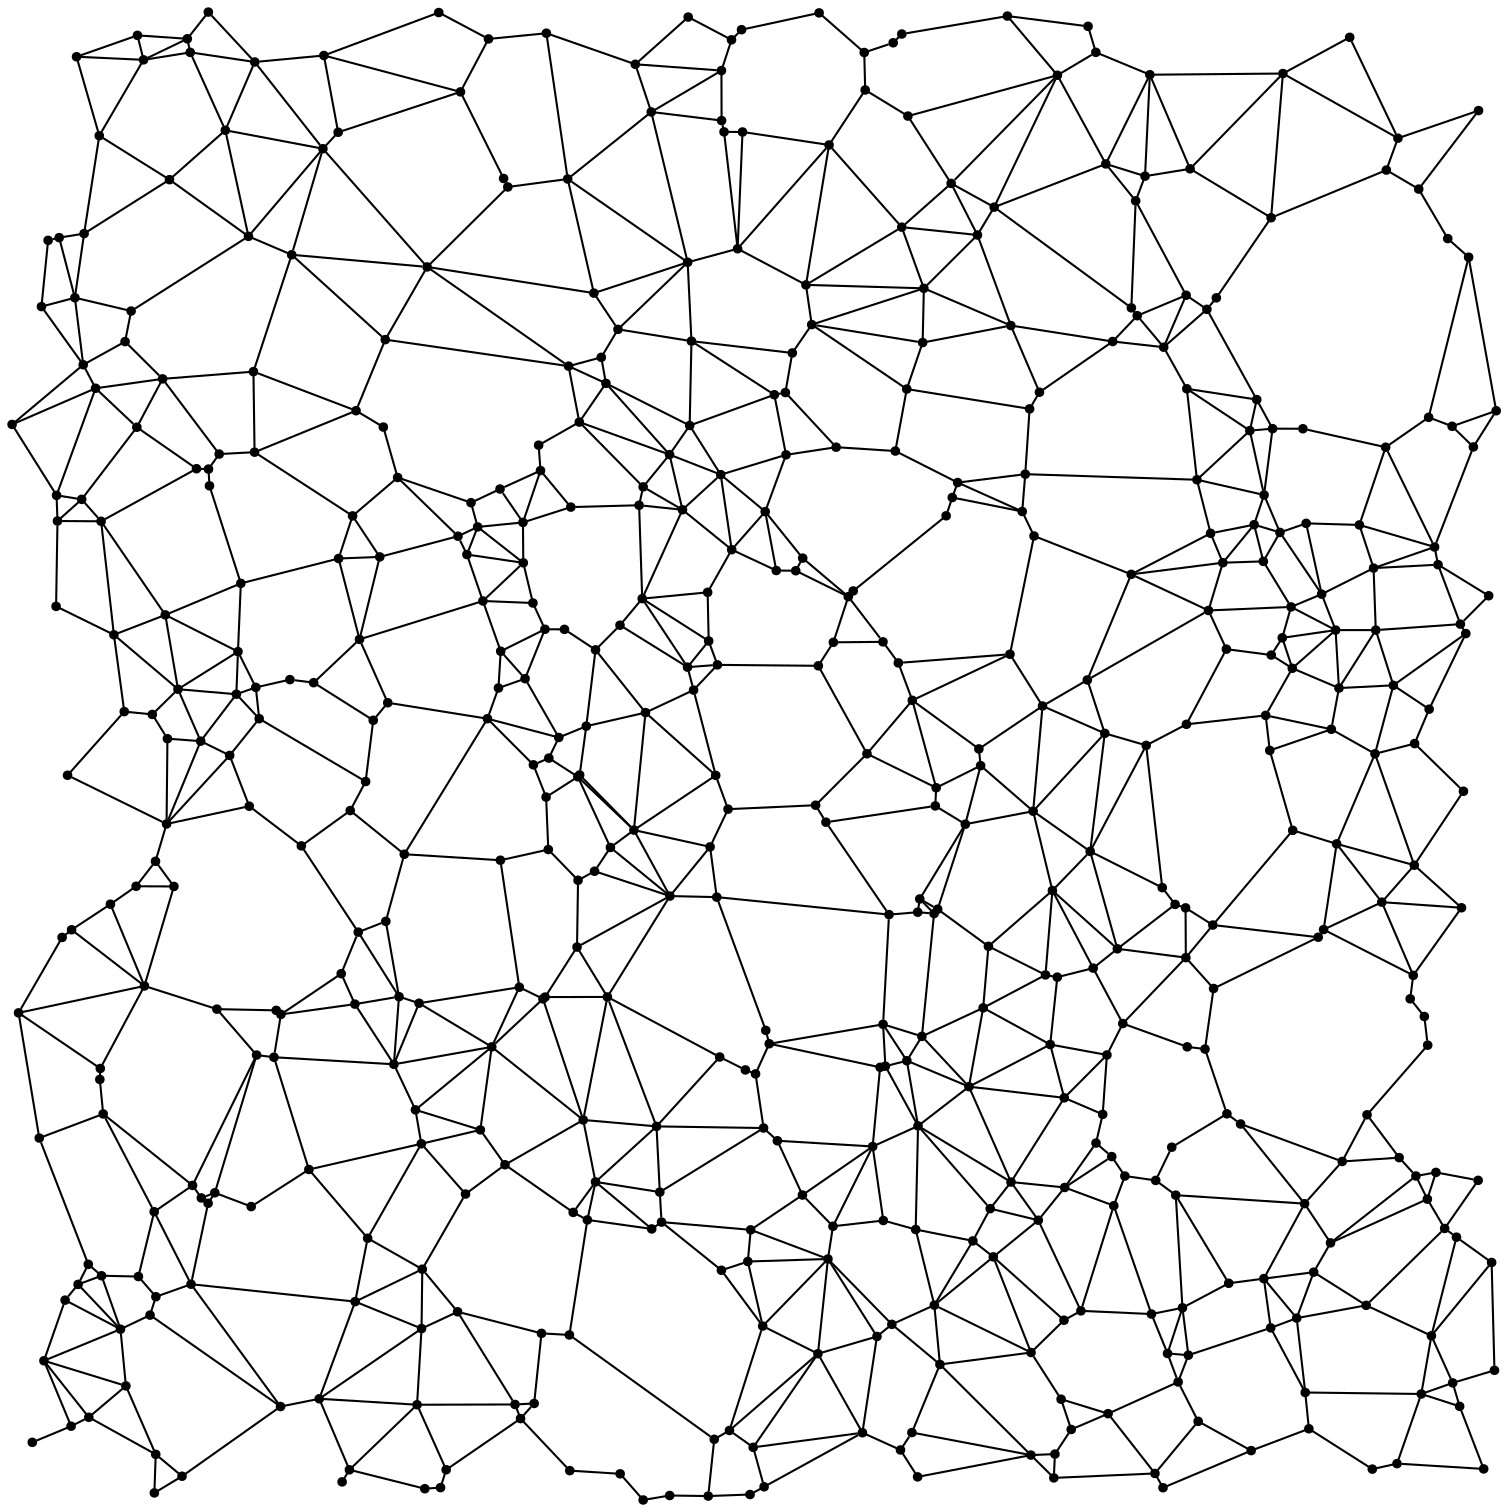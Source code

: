 graph {
	graph [layout=nop, splines=line, bb="1.46,-0.88,716.46,715.94"];
	node [label="", shape=point, height=0.05, width=0.05];
	edge [len=1.00];
0--38; 0--55; 0--65; 0--291; 1--178; 1--265; 1--286; 1--417; 2--39; 2--382; 2--404; 3--77;
3--153; 3--199; 3--239; 3--319; 4--8; 4--136; 4--372; 5--28; 5--33; 5--275; 5--307; 6--87;
6--115; 6--180; 6--318; 6--326; 7--190; 7--204; 7--394; 7--404; 7--406; 7--497; 8--222; 8--316;
9--246; 9--284; 9--356; 10--35; 10--221; 10--354; 11--78; 11--219; 11--391; 11--488; 12--154; 12--250;
12--458; 12--482; 13--352; 13--386; 13--416; 14--155; 14--377; 15--214; 15--230; 15--250; 15--406; 16--46;
16--192; 17--107; 17--126; 17--212; 17--290; 18--85; 18--129; 18--201; 18--213; 18--349; 19--52; 19--74;
19--189; 20--115; 20--390; 21--104; 21--220; 21--412; 21--471; 22--148; 22--156; 22--238; 22--292; 22--364;
23--116; 23--158; 23--273; 23--289; 24--116; 24--243; 24--299; 24--464; 25--137; 25--359; 26--160; 26--314;
26--362; 26--413; 27--49; 27--225; 27--353; 27--359; 28--163; 28--204; 28--311; 28--451; 28--477; 28--479;
29--168; 29--248; 29--276; 30--183; 30--281; 30--296; 30--437; 31--315; 31--390; 31--430; 32--113; 32--226;
32--299; 33--275; 33--394; 34--35; 34--173; 34--221; 34--322; 35--221; 35--243; 36--281; 36--450; 36--455;
37--68; 37--123; 37--210; 37--375; 38--65; 38--171; 38--291; 39--382; 39--435; 40--103; 40--139; 40--142;
40--194; 40--285; 40--387; 41--164; 41--347; 41--392; 41--399; 41--405; 42--44; 42--112; 42--137; 42--236;
42--313; 43--69; 43--100; 43--454; 44--80; 44--95; 44--109; 44--236; 45--149; 45--155; 46--124; 46--369;
46--403; 47--54; 47--282; 47--441; 48--126; 48--166; 48--206; 48--212; 48--277; 49--325; 49--329; 49--353;
49--359; 50--55; 50--65; 50--215; 50--327; 50--332; 51--185; 51--186; 51--203; 51--296; 51--401; 52--272;
53--144; 53--151; 53--207; 53--321; 53--455; 54--179; 54--239; 54--378; 54--452; 55--385; 56--350; 56--372;
56--492; 57--111; 57--170; 57--277; 58--67; 58--186; 58--191; 58--203; 58--364; 59--355; 59--446; 60--163;
60--287; 60--298; 60--311; 60--377; 61--249; 61--348; 62--86; 62--159; 62--335; 62--365; 62--426; 63--211;
63--304; 63--435; 64--231; 64--409; 65--177; 65--332; 66--348; 66--436; 67--175; 67--186; 67--363; 67--364;
68--210; 68--384; 69--100; 69--171; 69--177; 70--246; 70--356; 70--362; 70--408; 71--181; 71--257; 71--291;
71--335; 71--385; 72--94; 72--135; 72--304; 73--130; 73--147; 73--496; 74--189; 74--254; 75--102; 75--139;
75--142; 75--216; 75--379; 76--186; 76--363; 76--459; 77--199; 77--319; 77--425; 78--97; 78--488; 79--272;
79--344; 79--487; 80--95; 80--236; 80--387; 81--153; 81--179; 81--185; 81--239; 82--89; 82--158; 82--226;
82--439; 83--257; 83--335; 83--365; 84--181; 84--257; 84--443; 85--143; 85--201; 85--309; 86--159; 86--169;
86--484; 87--115; 87--301; 87--430; 88--200; 88--227; 88--295; 88--441; 89--113; 89--198; 89--226; 90--117;
90--310; 90--360; 90--411; 90--428; 91--105; 91--127; 91--166; 91--312; 91--314; 92--173; 92--188; 92--221;
92--374; 92--483; 93--118; 93--281; 93--296; 93--336; 93--343; 94--308; 94--382; 94--499; 95--109; 95--169;
95--484; 96--214; 96--224; 96--230; 96--330; 96--490; 97--132; 97--258; 97--477; 98--357; 98--419; 98--422;
99--320; 99--328; 99--340; 100--171; 100--182; 101--136; 101--220; 101--460; 102--379; 102--431; 103--128; 103--142;
103--285; 103--453; 104--176; 104--352; 104--471; 105--233; 105--421; 106--215; 106--327; 106--330; 107--271; 107--290;
107--427; 108--334; 108--428; 108--443; 109--169; 109--313; 110--145; 110--293; 110--303; 111--150; 111--235; 111--331;
111--393; 112--137; 112--143; 112--213; 112--313; 113--198; 113--226; 113--397; 113--456; 114--344; 114--432; 114--487;
115--318; 116--158; 116--273; 116--299; 117--360; 117--428; 117--470; 118--162; 118--209; 118--260; 118--343; 119--360;
119--398; 120--248; 120--276; 120--417; 120--440; 121--130; 121--146; 121--267; 121--423; 121--441; 122--153; 122--185;
122--368; 123--242; 123--269; 123--357; 123--375; 124--346; 124--369; 125--309; 125--347; 125--396; 125--405; 126--277;
126--444; 127--305; 127--381; 128--234; 128--334; 128--465; 129--341; 129--349; 129--380; 130--146; 130--267; 130--442;
131--338; 131--459; 131--495; 132--300; 132--424; 132--488; 133--243; 133--350; 133--492; 134--210; 134--398; 135--174;
135--478; 136--316; 136--460; 137--143; 138--437; 138--485; 139--142; 139--353; 139--486; 140--179; 140--197; 140--302;
141--192; 141--297; 141--302; 141--345; 141--378; 141--397; 142--234; 143--213; 144--207; 144--217; 144--326; 144--445;
145--241; 145--270; 146--239; 146--442; 146--457; 147--152; 147--157; 148--156; 148--238; 149--370; 150--176; 150--235;
150--471; 151--209; 151--321; 151--445; 152--157; 152--167; 152--244; 152--267; 153--239; 153--338; 154--177; 154--250;
154--332; 154--482; 155--261; 156--191; 156--438; 157--164; 157--167; 157--355; 157--399; 158--226; 159--340; 159--371;
159--426; 160--314; 160--421; 160--466; 161--207; 161--318; 161--450; 161--473; 162--260; 162--333; 162--336; 162--472;
163--278; 163--298; 163--311; 163--451; 164--253; 165--196; 165--440; 166--206; 166--277; 166--331; 167--244; 167--399;
167--414; 169--232; 169--484; 170--235; 170--361; 170--391; 171--182; 172--240; 172--356; 172--466; 173--483; 174--383;
174--432; 175--292; 176--274; 176--352; 176--415; 176--471; 177--332; 177--482; 178--286; 178--362; 179--239; 180--301;
180--326; 180--337; 180--447; 181--245; 181--280; 181--443; 182--426; 182--433; 182--489; 183--469; 183--473; 183--485;
184--425; 184--461; 185--186; 185--197; 185--401; 186--203; 187--268; 187--274; 187--386; 188--315; 188--390; 188--469;
188--473; 189--259; 189--272; 189--344; 190--204; 190--211; 190--339; 190--404; 191--203; 191--438; 192--197; 192--302;
192--345; 193--251; 193--351; 193--386; 194--225; 194--236; 194--353; 194--387; 195--288; 196--312; 196--440; 197--302;
197--401; 198--241; 199--338; 199--366; 200--283; 200--467; 201--349; 201--358; 202--211; 202--287; 203--306; 204--311;
205--266; 205--376; 205--384; 206--212; 206--288; 206--312; 207--318; 207--326; 208--280; 208--395; 209--260; 209--321;
211--339; 211--435; 212--271; 212--288; 213--313; 214--215; 214--230; 214--250; 214--332; 215--327; 215--332; 216--234;
216--310; 216--428; 216--431; 217--468; 217--474; 218--275; 218--307; 218--424; 219--261; 219--444; 220--361; 220--471;
222--273; 222--316; 222--350; 223--233; 223--393; 224--263; 224--389; 224--422; 225--236; 227--324; 227--380; 228--328;
228--433; 228--475; 228--489; 229--300; 229--460; 229--480; 230--389; 230--497; 231--293; 232--340; 232--481; 233--421;
233--466; 234--334; 235--471; 237--375; 237--395; 237--419; 238--292; 240--268; 241--270; 241--297; 241--397; 242--266;
242--323; 242--384; 243--354; 244--267; 244--341; 244--423; 245--395; 245--470; 247--359; 247--367; 247--436; 248--265;
248--276; 248--417; 249--252; 249--347; 249--396; 250--275; 250--332; 250--394; 251--301; 251--337; 252--347; 253--355;
254--259; 254--266; 254--376; 255--269; 255--357; 255--493; 256--458; 256--463; 256--482; 256--494; 258--451; 258--479;
259--323; 259--476; 261--278; 262--337; 262--342; 262--407; 263--308; 263--389; 263--493; 264--270; 264--283; 264--297;
264--452; 265--417; 266--384; 267--423; 268--274; 268--415; 269--323; 269--402; 269--476; 270--297; 270--303; 271--498;
272--344; 273--316; 273--350; 273--410; 273--464; 274--352; 275--307; 275--458; 276--440; 277--331; 278--298; 278--451;
279--288; 279--498; 280--327; 280--385; 282--283; 282--452; 284--356; 284--407; 285--387; 285--453; 286--381; 286--417;
287--339; 289--400; 289--410; 290--444; 291--335; 291--385; 291--426; 292--364; 293--303; 293--320; 293--420; 294--317;
294--333; 295--341; 295--423; 295--441; 296--437; 297--378; 297--397; 298--377; 299--322; 300--361; 300--424; 300--460;
300--488; 301--337; 302--378; 304--382; 304--478; 305--312; 305--417; 306--336; 306--472; 307--477; 308--493; 308--499;
310--411; 310--428; 310--449; 313--324; 314--381; 315--354; 316--410; 316--434; 316--460; 317--438; 317--472; 318--326;
319--457; 320--420; 321--343; 323--476; 324--467; 324--481; 325--353; 325--486; 325--491; 326--474; 328--340; 328--371;
328--475; 329--367; 329--448; 330--490; 331--393; 333--472; 335--365; 335--426; 337--447; 337--468; 341--380; 341--423;
342--356; 342--407; 343--455; 344--383; 345--397; 345--456; 346--462; 346--485; 347--405; 348--396; 349--414; 350--464;
351--416; 351--430; 352--386; 354--416; 354--492; 356--408; 357--493; 358--392; 358--399; 358--414; 360--411; 361--460;
361--471; 361--488; 363--459; 363--495; 365--465; 366--425; 367--448; 368--459; 369--403; 369--462; 369--483; 370--427;
371--489; 372--412; 373--389; 373--404; 373--497; 374--429; 374--462; 374--483; 378--452; 379--486; 383--402; 383--476;
387--484; 388--453; 388--465; 388--484; 391--488; 392--399; 392--405; 393--415; 394--406; 397--456; 400--418; 400--475;
401--437; 402--476; 402--499; 403--456; 404--497; 406--497; 408--413; 409--467; 409--481; 410--434; 412--416; 415--466;
418--433; 418--454; 420--439; 422--490; 423--441; 424--494; 426--489; 429--462; 429--469; 429--485; 431--449; 434--454;
434--463; 436--448; 438--472; 439--475; 442--457; 443--470; 446--496; 447--474; 451--479; 454--482; 461--496; 462--483;
467--481; 469--473; 477--479; 480--494; 486--491; 493--499;

0 [pos="498.814803,252.466178"];
1 [pos="34.463888,103.909401"];
2 [pos="506.294132,48.799620"];
3 [pos="309.578554,666.677914"];
4 [pos="274.438040,297.900372"];
5 [pos="396.801624,131.809786"];
6 [pos="110.428519,387.197671"];
7 [pos="445.456356,93.963505"];
8 [pos="282.365478,302.228629"];
9 [pos="31.345963,274.131883"];
10 [pos="236.233865,390.177260"];
11 [pos="278.910266,134.863959"];
12 [pos="421.961106,208.652966"];
13 [pos="182.164786,278.183413"];
14 [pos="357.005699,3.057140"];
15 [pos="472.277857,140.278750"];
16 [pos="255.523317,506.741745"];
17 [pos="244.188150,46.275697"];
18 [pos="555.541365,553.766705"];
19 [pos="712.953611,114.437652"];
20 [pos="136.125324,394.213482"];
21 [pos="246.247438,246.553843"];
22 [pos="65.869401,691.703794"];
23 [pos="340.517348,348.234878"];
24 [pos="278.390670,371.863312"];
25 [pos="622.366761,514.624534"];
26 [pos="46.498818,185.735274"];
27 [pos="649.488493,468.459925"];
28 [pos="394.388240,116.111526"];
29 [pos="31.101585,35.852186"];
30 [pos="119.168665,503.379443"];
31 [pos="176.130936,374.691983"];
32 [pos="294.579435,420.319086"];
33 [pos="420.967680,134.579047"];
34 [pos="258.544038,418.379538"];
35 [pos="249.016699,394.669362"];
36 [pos="97.051267,495.264137"];
37 [pos="641.223205,162.920668"];
38 [pos="471.426178,266.198800"];
39 [pos="511.155546,34.275094"];
40 [pos="638.062112,417.980555"];
41 [pos="548.899628,684.560931"];
42 [pos="603.715829,482.846368"];
43 [pos="437.479103,282.562316"];
44 [pos="598.957894,468.580688"];
45 [pos="318.414502,2.584807"];
46 [pos="256.418377,494.545438"];
47 [pos="377.276790,550.997812"];
48 [pos="199.322772,82.702717"];
49 [pos="685.576859,457.866810"];
50 [pos="501.082254,219.051805"];
51 [pos="136.994419,598.133522"];
52 [pos="714.315942,62.675871"];
53 [pos="45.512437,470.200366"];
54 [pos="328.874671,556.667983"];
55 [pos="504.475461,251.395030"];
56 [pos="259.106785,337.833336"];
57 [pos="220.414207,147.280861"];
58 [pos="105.137951,657.893310"];
59 [pos="429.843177,704.095845"];
60 [pos="410.932245,32.715926"];
61 [pos="706.680652,667.350622"];
62 [pos="527.261365,368.415689"];
63 [pos="502.806681,11.042383"];
64 [pos="451.118406,472.841788"];
65 [pos="468.909193,236.658907"];
66 [pos="691.893593,605.903612"];
67 [pos="119.250676,690.667782"];
68 [pos="668.579482,164.763112"];
69 [pos="445.326395,281.912400"];
70 [pos="5.889342,234.260102"];
71 [pos="533.307430,264.996127"];
72 [pos="572.093438,38.179884"];
73 [pos="412.276987,677.231390"];
74 [pos="696.073194,126.578411"];
75 [pos="665.785482,391.463686"];
76 [pos="159.294338,656.924381"];
77 [pos="343.272555,686.555702"];
78 [pos="309.798317,130.537483"];
79 [pos="697.598085,45.374969"];
80 [pos="603.379271,450.965525"];
81 [pos="282.033876,579.731111"];
82 [pos="341.327384,401.284552"];
83 [pos="554.857139,294.365113"];
84 [pos="566.047664,284.641781"];
85 [pos="576.277513,571.937007"];
86 [pos="518.901883,394.043190"];
87 [pos="121.391380,375.453569"];
88 [pos="432.223074,533.668368"];
89 [pos="337.143205,412.754515"];
90 [pos="660.246779,287.386934"];
91 [pos="88.676447,103.999364"];
92 [pos="228.769562,431.949002"];
93 [pos="75.013313,538.567878"];
94 [pos="562.486485,57.069645"];
95 [pos="583.942848,450.324003"];
96 [pos="508.035171,150.434971"];
97 [pos="314.513360,133.820802"];
98 [pos="551.719523,153.828746"];
99 [pos="428.185915,402.225434"];
100 [pos="438.470527,288.921675"];
101 [pos="258.620688,241.830658"];
102 [pos="682.964865,380.012068"];
103 [pos="617.284226,399.646186"];
104 [pos="198.138683,238.885678"];
105 [pos="96.858947,142.843709"];
106 [pos="526.272612,185.535394"];
107 [pos="246.843073,39.500421"];
108 [pos="617.484397,321.856385"];
109 [pos="578.068300,464.429129"];
110 [pos="378.926031,446.469395"];
111 [pos="199.211379,171.419448"];
112 [pos="596.904366,513.724739"];
113 [pos="305.240250,433.082136"];
114 [pos="667.553485,17.884412"];
115 [pos="119.765817,390.482259"];
116 [pos="306.806087,378.386504"];
117 [pos="632.312917,274.229198"];
118 [pos="42.856819,534.055390"];
119 [pos="673.875384,240.995502"];
120 [pos="57.399315,55.192578"];
121 [pos="383.839211,583.671928"];
122 [pos="240.727972,630.682283"];
123 [pos="623.172349,142.670616"];
124 [pos="236.996915,485.698896"];
125 [pos="607.099745,615.922947"];
126 [pos="216.626537,90.769371"];
127 [pos="71.800642,97.989150"];
128 [pos="604.494110,377.040892"];
129 [pos="531.071286,556.505842"];
130 [pos="394.925304,650.837102"];
131 [pos="231.446348,701.731391"];
132 [pos="313.681854,148.217512"];
133 [pos="260.418836,356.538673"];
134 [pos="682.272902,218.752467"];
135 [pos="597.534175,24.130464"];
136 [pos="273.945045,265.831633"];
137 [pos="607.802392,514.673017"];
138 [pos="180.972163,515.432988"];
139 [pos="657.343634,417.969078"];
140 [pos="285.590131,548.901626"];
141 [pos="318.350272,502.216669"];
142 [pos="639.670997,390.150914"];
143 [pos="600.205819,528.623353"];
144 [pos="51.650053,415.735352"];
145 [pos="369.587442,446.575357"];
146 [pos="351.030701,601.033790"];
147 [pos="432.764995,664.712555"];
148 [pos="33.709549,693.183831"];
149 [pos="305.709475,0.440698"];
150 [pos="196.394545,187.701897"];
151 [pos="24.571162,470.339590"];
152 [pos="453.533530,632.373555"];
153 [pos="269.470854,634.505692"];
154 [pos="432.264790,211.272735"];
155 [pos="336.933018,2.313168"];
156 [pos="44.632608,655.283290"];
157 [pos="504.529837,684.303605"];
158 [pos="329.892450,389.193903"];
159 [pos="497.385206,381.542503"];
160 [pos="89.387502,151.430895"];
161 [pos="112.576107,440.418203"];
162 [pos="36.922932,545.341102"];
163 [pos="389.589004,70.632481"];
164 [pos="522.983180,695.298479"];
165 [pos="71.073179,3.835972"];
166 [pos="167.458623,95.644342"];
167 [pos="474.175562,620.992152"];
168 [pos="12.476143,28.104663"];
169 [pos="539.956091,444.740933"];
170 [pos="239.377398,161.347356"];
171 [pos="447.054101,284.010007"];
172 [pos="101.088892,236.042186"];
173 [pos="252.771858,430.981343"];
174 [pos="625.236089,34.615311"];
175 [pos="96.982093,714.623590"];
176 [pos="186.046206,209.558200"];
177 [pos="439.500040,222.969138"];
178 [pos="39.357548,113.547291"];
179 [pos="293.601619,562.340729"];
180 [pos="93.304017,364.674799"];
181 [pos="566.176700,260.762640"];
182 [pos="460.319141,324.810509"];
183 [pos="166.213039,472.795284"];
184 [pos="352.915172,706.169131"];
185 [pos="201.994464,592.292570"];
186 [pos="151.974734,649.048566"];
187 [pos="160.760824,253.063626"];
188 [pos="169.548998,413.532682"];
189 [pos="684.044969,79.243334"];
190 [pos="448.147993,65.485308"];
191 [pos="78.325171,634.194199"];
192 [pos="275.043508,517.825211"];
193 [pos="141.621584,314.401057"];
194 [pos="631.372502,435.223203"];
195 [pos="161.200032,9.134767"];
196 [pos="84.356248,11.834979"];
197 [pos="269.897407,544.675389"];
198 [pos="336.645488,436.110446"];
199 [pos="301.928920,689.560660"];
200 [pos="426.737823,503.923385"];
201 [pos="566.311477,578.712557"];
202 [pos="437.430197,11.530548"];
203 [pos="116.234430,606.979196"];
204 [pos="425.063230,84.737645"];
205 [pos="686.222529,157.669470"];
206 [pos="150.222953,49.005947"];
207 [pos="76.321916,425.266462"];
208 [pos="566.831159,217.943499"];
209 [pos="24.125765,482.661908"];
210 [pos="653.166702,185.325797"];
211 [pos="491.796674,21.981198"];
212 [pos="197.160776,46.152328"];
213 [pos="566.656587,533.806264"];
214 [pos="482.262774,153.043754"];
215 [pos="507.825171,193.458844"];
216 [pos="656.967139,358.594895"];
217 [pos="56.629648,378.855583"];
218 [pos="370.125442,172.864077"];
219 [pos="270.293026,79.646919"];
220 [pos="257.601723,240.973802"];
221 [pos="237.316389,407.824676"];
222 [pos="289.979749,313.638305"];
223 [pos="117.549385,141.269155"];
224 [pos="531.581805,141.675150"];
225 [pos="623.931063,469.206754"];
226 [pos="327.000947,400.185984"];
227 [pos="491.187952,524.161723"];
228 [pos="446.338312,342.302786"];
229 [pos="342.426234,213.059333"];
230 [pos="495.346540,134.709652"];
231 [pos="406.518176,436.771926"];
232 [pos="493.304546,463.147824"];
233 [pos="100.085757,147.888235"];
234 [pos="636.011902,370.378783"];
235 [pos="227.535155,178.071872"];
236 [pos="611.352585,464.851544"];
237 [pos="585.896548,185.790581"];
238 [pos="62.948096,703.445933"];
239 [pos="327.059736,594.529901"];
240 [pos="129.579330,235.449046"];
241 [pos="348.194902,456.580277"];
242 [pos="635.635030,123.841100"];
243 [pos="265.200247,366.431589"];
244 [pos="466.143886,607.626481"];
245 [pos="579.490922,245.948673"];
246 [pos="26.794379,270.467345"];
247 [pos="682.720600,520.098925"];
248 [pos="18.073416,67.264604"];
249 [pos="667.987161,654.085318"];
250 [pos="437.643386,179.980563"];
251 [pos="116.615436,333.454218"];
252 [pos="644.832107,702.511984"];
253 [pos="519.244799,707.780203"];
254 [pos="690.416165,130.762782"];
255 [pos="586.768351,104.453742"];
256 [pos="366.211828,219.421500"];
257 [pos="561.034019,286.305106"];
258 [pos="343.262600,110.692513"];
259 [pos="652.736695,93.864734"];
260 [pos="2.777240,516.685863"];
261 [pos="339.813407,29.571620"];
262 [pos="71.611455,306.992254"];
263 [pos="549.670545,89.684871"];
264 [pos="374.256858,502.115953"];
265 [pos="28.228436,96.358491"];
266 [pos="682.096516,144.843872"];
267 [pos="429.812709,611.386870"];
268 [pos="131.814103,233.515755"];
269 [pos="603.625320,106.688515"];
270 [pos="364.278537,474.851918"];
271 [pos="211.142256,14.948612"];
272 [pos="694.273418,56.634522"];
273 [pos="301.253718,321.994266"];
274 [pos="167.327035,238.448660"];
275 [pos="415.858999,170.104276"];
276 [pos="39.592770,40.130653"];
277 [pos="199.675896,111.204225"];
278 [pos="347.122907,33.804688"];
279 [pos="200.889096,5.838012"];
280 [pos="535.920642,229.117532"];
281 [pos="102.196503,502.475405"];
282 [pos="373.961404,532.009212"];
283 [pos="398.320522,505.775507"];
284 [pos="49.983214,286.404090"];
285 [pos="612.464022,414.261751"];
286 [pos="45.714255,108.064525"];
287 [pos="429.210363,24.445920"];
288 [pos="164.699047,14.922329"];
289 [pos="346.440186,332.026082"];
290 [pos="253.370988,46.757432"];
291 [pos="502.130358,292.963758"];
292 [pos="86.888085,701.806254"];
293 [pos="404.167983,434.010992"];
294 [pos="20.069188,605.057079"];
295 [pos="439.849004,555.989830"];
296 [pos="118.632857,542.045507"];
297 [pos="342.923482,492.594261"];
298 [pos="358.512966,25.702251"];
299 [pos="282.828015,408.496180"];
300 [pos="312.106341,179.750283"];
301 [pos="107.216178,357.820596"];
302 [pos="287.814808,536.426541"];
303 [pos="382.266517,452.513856"];
304 [pos="551.348870,13.164950"];
305 [pos="68.998185,89.178105"];
306 [pos="59.922381,571.128543"];
307 [pos="382.141863,146.810466"];
308 [pos="557.393043,70.768092"];
309 [pos="580.821459,577.462232"];
310 [pos="675.825171,305.128710"];
311 [pos="417.910309,78.916275"];
312 [pos="131.632464,45.292038"];
313 [pos="571.510536,490.145430"];
314 [pos="70.994290,138.796798"];
315 [pos="183.099857,383.100631"];
316 [pos="318.547081,290.316035"];
317 [pos="25.379474,606.361889"];
318 [pos="111.200824,407.645991"];
319 [pos="343.333992,662.549694"];
320 [pos="420.810940,412.332177"];
321 [pos="36.186046,480.733322"];
322 [pos="267.918966,418.327908"];
323 [pos="627.543788,109.770257"];
324 [pos="489.096001,492.823494"];
325 [pos="687.232489,449.379419"];
326 [pos="82.410451,389.601045"];
327 [pos="528.295695,214.042915"];
328 [pos="434.893083,384.264478"];
329 [pos="704.188345,505.887372"];
330 [pos="523.061276,171.746450"];
331 [pos="173.446250,126.066604"];
332 [pos="462.062485,198.825724"];
333 [pos="16.886741,573.263308"];
334 [pos="606.471715,360.220733"];
335 [pos="520.271249,311.740902"];
336 [pos="57.011156,556.457295"];
337 [pos="76.932471,324.930123"];
338 [pos="259.243450,704.476259"];
339 [pos="434.700380,32.797698"];
340 [pos="481.758000,406.391115"];
341 [pos="482.177117,564.168451"];
342 [pos="80.450407,294.931059"];
343 [pos="62.669613,515.343490"];
344 [pos="679.195537,51.316206"];
345 [pos="305.689109,486.715060"];
346 [pos="223.062655,479.135359"];
347 [pos="612.781664,685.125140"];
348 [pos="677.961083,629.668405"];
349 [pos="542.846695,568.891045"];
350 [pos="274.347384,347.576191"];
351 [pos="165.090194,331.358541"];
352 [pos="188.491733,242.022665"];
353 [pos="656.288664,447.735183"];
354 [pos="230.957171,375.447290"];
355 [pos="480.532881,712.715171"];
356 [pos="66.296653,247.168245"];
357 [pos="561.341870,146.747060"];
358 [pos="542.099304,624.011483"];
359 [pos="662.090550,505.753088"];
360 [pos="675.327689,252.237906"];
361 [pos="276.926395,182.848592"];
362 [pos="15.831512,174.166306"];
363 [pos="152.431979,693.792595"];
364 [pos="88.292958,695.278675"];
365 [pos="547.141888,362.640342"];
366 [pos="327.313113,712.232082"];
367 [pos="693.998883,515.804846"];
368 [pos="238.712994,634.745794"];
369 [pos="247.998275,469.670165"];
370 [pos="294.651331,12.989403"];
371 [pos="466.843583,360.947984"];
372 [pos="260.157648,312.643700"];
373 [pos="507.695044,86.715199"];
374 [pos="221.113430,454.243841"];
375 [pos="592.468287,180.899366"];
376 [pos="706.481747,153.852929"];
377 [pos="363.747958,6.771506"];
378 [pos="328.019235,516.179937"];
379 [pos="700.564101,416.312192"];
380 [pos="495.916858,532.164236"];
381 [pos="63.410781,107.688218"];
382 [pos="528.854565,41.867911"];
383 [pos="623.493064,52.025805"];
384 [pos="676.613705,155.949586"];
385 [pos="521.695970,255.723283"];
386 [pos="168.938989,272.997801"];
387 [pos="616.671267,429.096637"];
388 [pos="585.641501,408.824558"];
389 [pos="515.811836,91.213179"];
390 [pos="147.526646,392.738370"];
391 [pos="272.112545,138.466640"];
392 [pos="546.591299,635.860503"];
393 [pos="145.238145,159.068781"];
394 [pos="436.498687,130.260494"];
395 [pos="575.380973,216.873793"];
396 [pos="662.424729,638.791754"];
397 [pos="324.562011,475.737541"];
398 [pos="680.659665,232.513321"];
399 [pos="527.763347,641.731617"];
400 [pos="388.462907,333.917564"];
401 [pos="181.913147,557.401896"];
402 [pos="606.915365,83.042661"];
403 [pos="270.956780,477.015114"];
404 [pos="491.867220,71.226863"];
405 [pos="568.228292,639.393866"];
406 [pos="463.965233,124.799084"];
407 [pos="62.318753,295.014779"];
408 [pos="45.117834,207.556898"];
409 [pos="454.083560,481.616522"];
410 [pos="337.817392,313.922779"];
411 [pos="698.490314,284.700368"];
412 [pos="237.172780,307.510572"];
413 [pos="44.896156,202.290693"];
414 [pos="540.023893,572.659503"];
415 [pos="128.480557,212.945047"];
416 [pos="191.035314,310.393704"];
417 [pos="54.805190,82.408927"];
418 [pos="393.436366,325.761970"];
419 [pos="559.424041,169.761833"];
420 [pos="396.988832,412.110580"];
421 [pos="93.613945,145.412312"];
422 [pos="536.909664,155.932698"];
423 [pos="440.427091,582.027499"];
424 [pos="363.489596,178.968898"];
425 [pos="348.102267,701.306988"];
426 [pos="492.891677,331.050828"];
427 [pos="270.465604,14.522705"];
428 [pos="638.561400,315.361760"];
429 [pos="216.813397,463.043540"];
430 [pos="172.479510,345.293954"];
431 [pos="675.988588,363.514825"];
432 [pos="655.687658,15.252025"];
433 [pos="445.923751,333.582271"];
434 [pos="341.013995,289.806039"];
435 [pos="503.344104,22.461074"];
436 [pos="701.916619,596.958050"];
437 [pos="167.873386,523.284530"];
438 [pos="37.348995,608.300478"];
439 [pos="389.770275,400.838591"];
440 [pos="71.727622,22.330790"];
441 [pos="386.603827,564.619300"];
442 [pos="353.381618,657.069430"];
443 [pos="579.142004,276.401265"];
444 [pos="256.889438,80.413649"];
445 [pos="23.903053,429.368948"];
446 [pos="425.707603,699.891641"];
447 [pos="77.342020,365.853509"];
448 [pos="715.143665,523.265771"];
449 [pos="699.435780,340.615907"];
450 [pos="97.530057,487.238131"];
451 [pos="363.076981,83.904923"];
452 [pos="368.654427,530.950368"];
453 [pos="607.189453,406.003422"];
454 [pos="423.709092,281.417975"];
455 [pos="91.300260,495.436715"];
456 [pos="303.748765,477.904087"];
457 [pos="344.514261,657.130383"];
458 [pos="419.431764,208.114513"];
459 [pos="217.989896,676.321202"];
460 [pos="288.528162,241.892948"];
461 [pos="390.148397,714.235765"];
462 [pos="226.242836,467.490416"];
463 [pos="364.547520,225.844748"];
464 [pos="275.214434,348.441547"];
465 [pos="566.460655,372.744491"];
466 [pos="120.137925,213.995883"];
467 [pos="456.649414,488.792352"];
468 [pos="29.404497,348.297114"];
469 [pos="179.254021,453.113589"];
470 [pos="629.715089,270.554281"];
471 [pos="233.008551,217.922101"];
472 [pos="32.916615,577.522813"];
473 [pos="159.510731,452.348379"];
474 [pos="70.095572,377.500627"];
475 [pos="413.127828,358.623734"];
476 [pos="619.393575,87.734471"];
477 [pos="357.317745,130.094658"];
478 [pos="555.224887,6.323513"];
479 [pos="355.939406,114.897568"];
480 [pos="354.765060,206.858308"];
481 [pos="487.642060,474.902985"];
482 [pos="420.854191,228.749721"];
483 [pos="248.153584,450.258688"];
484 [pos="577.046835,427.407606"];
485 [pos="187.830524,491.220171"];
486 [pos="697.961887,420.839075"];
487 [pos="709.142272,15.336749"];
488 [pos="282.820135,153.111251"];
489 [pos="467.685128,352.915707"];
490 [pos="530.611878,165.271203"];
491 [pos="711.539441,434.463700"];
492 [pos="253.005674,353.315433"];
493 [pos="564.558358,92.688808"];
494 [pos="359.638946,204.956011"];
495 [pos="207.586377,714.404006"];
496 [pos="411.814319,695.228437"];
497 [pos="473.765238,117.126757"];
498 [pos="208.436404,6.377070"];
499 [pos="567.385445,69.941487"];
}
